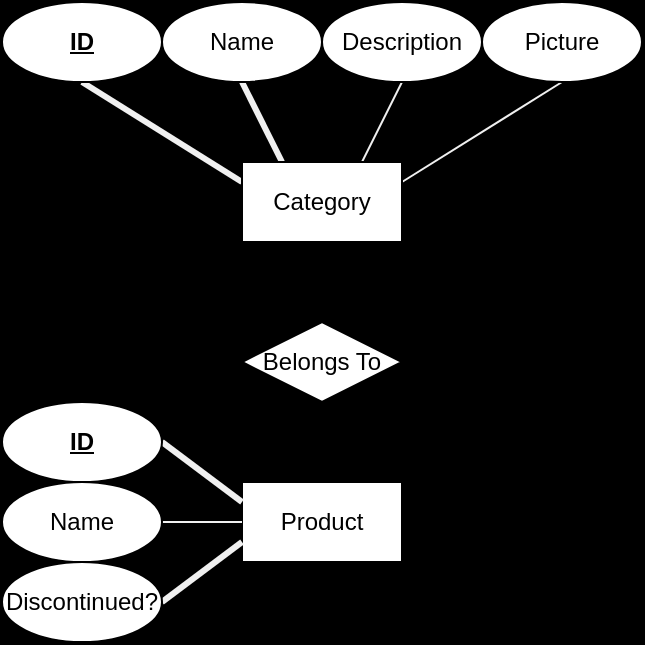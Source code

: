 <mxfile>
    <diagram id="SIc_my327JXkKtdNBkHx" name="Page-1">
        <mxGraphModel dx="1184" dy="1366" grid="1" gridSize="10" guides="1" tooltips="1" connect="1" arrows="1" fold="1" page="1" pageScale="1" pageWidth="850" pageHeight="1100" background="#000000" math="0" shadow="0">
            <root>
                <mxCell id="0"/>
                <mxCell id="1" parent="0"/>
                <mxCell id="72" value="Product" style="rounded=0;whiteSpace=wrap;html=1;" parent="1" vertex="1">
                    <mxGeometry x="-480" y="-760" width="80" height="40" as="geometry"/>
                </mxCell>
                <mxCell id="84" style="edgeStyle=none;rounded=0;orthogonalLoop=1;jettySize=auto;html=1;exitX=1;exitY=0.5;exitDx=0;exitDy=0;entryX=0;entryY=0.25;entryDx=0;entryDy=0;startArrow=none;startFill=0;endArrow=none;endFill=0;strokeColor=#f0f0f0;strokeWidth=3;" parent="1" source="79" target="72" edge="1">
                    <mxGeometry relative="1" as="geometry"/>
                </mxCell>
                <mxCell id="79" value="&lt;u&gt;&lt;b&gt;ID&lt;/b&gt;&lt;/u&gt;" style="ellipse;whiteSpace=wrap;html=1;" parent="1" vertex="1">
                    <mxGeometry x="-600" y="-800" width="80" height="40" as="geometry"/>
                </mxCell>
                <mxCell id="83" style="edgeStyle=none;rounded=0;orthogonalLoop=1;jettySize=auto;html=1;exitX=1;exitY=0.5;exitDx=0;exitDy=0;entryX=0;entryY=0.75;entryDx=0;entryDy=0;startArrow=none;startFill=0;endArrow=none;endFill=0;strokeColor=#f0f0f0;strokeWidth=3;" parent="1" source="80" target="72" edge="1">
                    <mxGeometry relative="1" as="geometry"/>
                </mxCell>
                <mxCell id="80" value="Discontinued?" style="ellipse;whiteSpace=wrap;html=1;" parent="1" vertex="1">
                    <mxGeometry x="-600" y="-720" width="80" height="40" as="geometry"/>
                </mxCell>
                <mxCell id="82" style="edgeStyle=none;rounded=0;orthogonalLoop=1;jettySize=auto;html=1;exitX=1;exitY=0.5;exitDx=0;exitDy=0;entryX=0;entryY=0.5;entryDx=0;entryDy=0;startArrow=none;startFill=0;endArrow=none;endFill=0;strokeColor=#f0f0f0;strokeWidth=1;" parent="1" source="81" target="72" edge="1">
                    <mxGeometry relative="1" as="geometry"/>
                </mxCell>
                <mxCell id="81" value="Name" style="ellipse;whiteSpace=wrap;html=1;" parent="1" vertex="1">
                    <mxGeometry x="-600" y="-760" width="80" height="40" as="geometry"/>
                </mxCell>
                <mxCell id="115" value="" style="edgeStyle=orthogonalEdgeStyle;rounded=0;orthogonalLoop=1;jettySize=auto;html=1;endArrow=none;endFill=0;startArrow=classic;startFill=1;" edge="1" parent="1" source="93" target="72">
                    <mxGeometry relative="1" as="geometry"/>
                </mxCell>
                <mxCell id="116" value="" style="edgeStyle=orthogonalEdgeStyle;rounded=0;orthogonalLoop=1;jettySize=auto;html=1;endArrow=none;endFill=0;" edge="1" parent="1" source="93" target="95">
                    <mxGeometry relative="1" as="geometry"/>
                </mxCell>
                <mxCell id="93" value="Belongs To" style="rhombus;whiteSpace=wrap;html=1;" parent="1" vertex="1">
                    <mxGeometry x="-480" y="-840" width="80" height="40" as="geometry"/>
                </mxCell>
                <mxCell id="100" style="edgeStyle=none;rounded=0;orthogonalLoop=1;jettySize=auto;html=1;exitX=0.25;exitY=0;exitDx=0;exitDy=0;entryX=0.5;entryY=1;entryDx=0;entryDy=0;startArrow=none;startFill=0;endArrow=none;endFill=0;strokeColor=#f0f0f0;strokeWidth=3;" parent="1" source="95" target="98" edge="1">
                    <mxGeometry relative="1" as="geometry"/>
                </mxCell>
                <mxCell id="101" style="edgeStyle=none;rounded=0;orthogonalLoop=1;jettySize=auto;html=1;exitX=0.75;exitY=0;exitDx=0;exitDy=0;entryX=0.5;entryY=1;entryDx=0;entryDy=0;startArrow=none;startFill=0;endArrow=none;endFill=0;strokeColor=#f0f0f0;strokeWidth=1;" parent="1" source="95" target="97" edge="1">
                    <mxGeometry relative="1" as="geometry"/>
                </mxCell>
                <mxCell id="102" style="edgeStyle=none;rounded=0;orthogonalLoop=1;jettySize=auto;html=1;exitX=1;exitY=0.25;exitDx=0;exitDy=0;entryX=0.5;entryY=1;entryDx=0;entryDy=0;startArrow=none;startFill=0;endArrow=none;endFill=0;strokeColor=#f0f0f0;strokeWidth=1;" parent="1" source="95" target="99" edge="1">
                    <mxGeometry relative="1" as="geometry"/>
                </mxCell>
                <mxCell id="103" style="edgeStyle=none;rounded=0;orthogonalLoop=1;jettySize=auto;html=1;exitX=0;exitY=0.25;exitDx=0;exitDy=0;entryX=0.5;entryY=1;entryDx=0;entryDy=0;startArrow=none;startFill=0;endArrow=none;endFill=0;strokeColor=#f0f0f0;strokeWidth=3;" parent="1" source="95" target="96" edge="1">
                    <mxGeometry relative="1" as="geometry"/>
                </mxCell>
                <mxCell id="95" value="Category" style="rounded=0;whiteSpace=wrap;html=1;" parent="1" vertex="1">
                    <mxGeometry x="-480" y="-920" width="80" height="40" as="geometry"/>
                </mxCell>
                <mxCell id="96" value="&lt;u&gt;&lt;b&gt;ID&lt;/b&gt;&lt;/u&gt;" style="ellipse;whiteSpace=wrap;html=1;" parent="1" vertex="1">
                    <mxGeometry x="-600" y="-1000" width="80" height="40" as="geometry"/>
                </mxCell>
                <mxCell id="97" value="Description" style="ellipse;whiteSpace=wrap;html=1;" parent="1" vertex="1">
                    <mxGeometry x="-440" y="-1000" width="80" height="40" as="geometry"/>
                </mxCell>
                <mxCell id="98" value="Name" style="ellipse;whiteSpace=wrap;html=1;" parent="1" vertex="1">
                    <mxGeometry x="-520" y="-1000" width="80" height="40" as="geometry"/>
                </mxCell>
                <mxCell id="99" value="Picture" style="ellipse;whiteSpace=wrap;html=1;" parent="1" vertex="1">
                    <mxGeometry x="-360" y="-1000" width="80" height="40" as="geometry"/>
                </mxCell>
            </root>
        </mxGraphModel>
    </diagram>
</mxfile>
